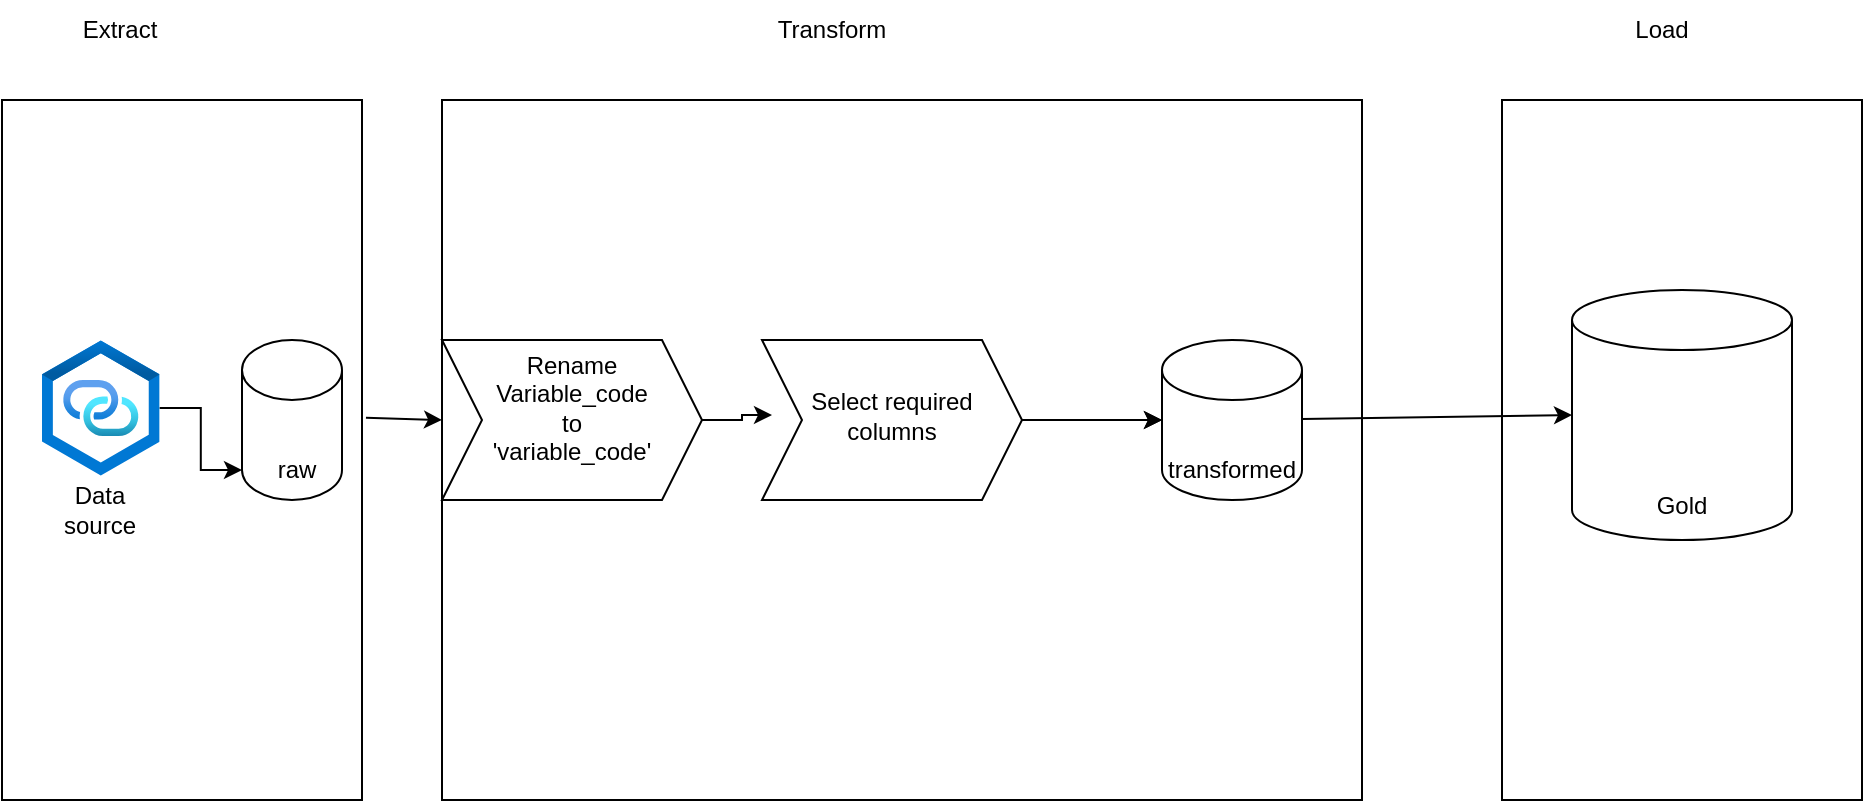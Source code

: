 <mxfile version="24.7.8">
  <diagram name="Page-1" id="7cXiGVH9DQ6tA-V4Wntc">
    <mxGraphModel dx="976" dy="574" grid="1" gridSize="10" guides="1" tooltips="1" connect="1" arrows="1" fold="1" page="1" pageScale="1" pageWidth="850" pageHeight="1100" math="0" shadow="0">
      <root>
        <mxCell id="0" />
        <mxCell id="1" parent="0" />
        <mxCell id="2m7OcD5IixVZh2SKDoDj-31" value="" style="rounded=0;whiteSpace=wrap;html=1;" vertex="1" parent="1">
          <mxGeometry x="780" y="90" width="180" height="350" as="geometry" />
        </mxCell>
        <mxCell id="2m7OcD5IixVZh2SKDoDj-23" value="" style="rounded=0;whiteSpace=wrap;html=1;" vertex="1" parent="1">
          <mxGeometry x="250" y="90" width="460" height="350" as="geometry" />
        </mxCell>
        <mxCell id="2m7OcD5IixVZh2SKDoDj-11" value="" style="rounded=0;whiteSpace=wrap;html=1;" vertex="1" parent="1">
          <mxGeometry x="30" y="90" width="180" height="350" as="geometry" />
        </mxCell>
        <mxCell id="2m7OcD5IixVZh2SKDoDj-4" value="" style="shape=cylinder3;whiteSpace=wrap;html=1;boundedLbl=1;backgroundOutline=1;size=15;" vertex="1" parent="1">
          <mxGeometry x="150" y="210" width="50" height="80" as="geometry" />
        </mxCell>
        <mxCell id="2m7OcD5IixVZh2SKDoDj-5" value="" style="endArrow=classic;html=1;rounded=0;exitX=1.011;exitY=0.454;exitDx=0;exitDy=0;exitPerimeter=0;" edge="1" parent="1" source="2m7OcD5IixVZh2SKDoDj-11">
          <mxGeometry width="50" height="50" relative="1" as="geometry">
            <mxPoint x="235" y="249.5" as="sourcePoint" />
            <mxPoint x="250" y="250" as="targetPoint" />
            <Array as="points" />
          </mxGeometry>
        </mxCell>
        <mxCell id="2m7OcD5IixVZh2SKDoDj-7" value="" style="endArrow=classic;html=1;rounded=0;entryX=0;entryY=0.5;entryDx=0;entryDy=0;entryPerimeter=0;" edge="1" parent="1" source="2m7OcD5IixVZh2SKDoDj-15" target="2m7OcD5IixVZh2SKDoDj-8">
          <mxGeometry width="50" height="50" relative="1" as="geometry">
            <mxPoint x="580" y="250" as="sourcePoint" />
            <mxPoint x="649" y="250" as="targetPoint" />
            <Array as="points" />
          </mxGeometry>
        </mxCell>
        <mxCell id="2m7OcD5IixVZh2SKDoDj-8" value="" style="shape=cylinder3;whiteSpace=wrap;html=1;boundedLbl=1;backgroundOutline=1;size=15;" vertex="1" parent="1">
          <mxGeometry x="815" y="185" width="110" height="125" as="geometry" />
        </mxCell>
        <mxCell id="2m7OcD5IixVZh2SKDoDj-14" value="raw" style="text;html=1;align=center;verticalAlign=middle;whiteSpace=wrap;rounded=0;" vertex="1" parent="1">
          <mxGeometry x="150" y="260" width="55" height="30" as="geometry" />
        </mxCell>
        <mxCell id="2m7OcD5IixVZh2SKDoDj-16" value="" style="endArrow=classic;html=1;rounded=0;exitX=1;exitY=0.5;exitDx=0;exitDy=0;" edge="1" parent="1" target="2m7OcD5IixVZh2SKDoDj-15">
          <mxGeometry width="50" height="50" relative="1" as="geometry">
            <mxPoint x="430" y="250" as="sourcePoint" />
            <mxPoint x="570" y="250" as="targetPoint" />
            <Array as="points" />
          </mxGeometry>
        </mxCell>
        <mxCell id="2m7OcD5IixVZh2SKDoDj-18" value="Gold" style="text;html=1;align=center;verticalAlign=middle;whiteSpace=wrap;rounded=0;" vertex="1" parent="1">
          <mxGeometry x="840" y="278" width="60" height="30" as="geometry" />
        </mxCell>
        <mxCell id="2m7OcD5IixVZh2SKDoDj-19" value="Data source" style="text;html=1;align=center;verticalAlign=middle;whiteSpace=wrap;rounded=0;" vertex="1" parent="1">
          <mxGeometry x="48.8" y="280" width="60" height="30" as="geometry" />
        </mxCell>
        <mxCell id="2m7OcD5IixVZh2SKDoDj-27" value="" style="edgeStyle=orthogonalEdgeStyle;rounded=0;orthogonalLoop=1;jettySize=auto;html=1;" edge="1" parent="1" source="2m7OcD5IixVZh2SKDoDj-21" target="2m7OcD5IixVZh2SKDoDj-14">
          <mxGeometry relative="1" as="geometry" />
        </mxCell>
        <mxCell id="2m7OcD5IixVZh2SKDoDj-21" value="" style="image;aspect=fixed;html=1;points=[];align=center;fontSize=12;image=img/lib/azure2/networking/Private_Link_Hub.svg;" vertex="1" parent="1">
          <mxGeometry x="50" y="210" width="58.8" height="68" as="geometry" />
        </mxCell>
        <mxCell id="2m7OcD5IixVZh2SKDoDj-22" value="Extract" style="text;html=1;align=center;verticalAlign=middle;whiteSpace=wrap;rounded=0;" vertex="1" parent="1">
          <mxGeometry x="58.8" y="40" width="60" height="30" as="geometry" />
        </mxCell>
        <mxCell id="2m7OcD5IixVZh2SKDoDj-24" value="Transform" style="text;html=1;align=center;verticalAlign=middle;whiteSpace=wrap;rounded=0;" vertex="1" parent="1">
          <mxGeometry x="415" y="40" width="60" height="30" as="geometry" />
        </mxCell>
        <mxCell id="2m7OcD5IixVZh2SKDoDj-25" value="Load" style="text;html=1;align=center;verticalAlign=middle;whiteSpace=wrap;rounded=0;movable=1;resizable=1;rotatable=1;deletable=1;editable=1;locked=0;connectable=1;" vertex="1" parent="1">
          <mxGeometry x="830" y="40" width="60" height="30" as="geometry" />
        </mxCell>
        <mxCell id="2m7OcD5IixVZh2SKDoDj-36" value="" style="edgeStyle=orthogonalEdgeStyle;rounded=0;orthogonalLoop=1;jettySize=auto;html=1;" edge="1" parent="1" source="2m7OcD5IixVZh2SKDoDj-32" target="2m7OcD5IixVZh2SKDoDj-30">
          <mxGeometry relative="1" as="geometry" />
        </mxCell>
        <mxCell id="2m7OcD5IixVZh2SKDoDj-32" value="" style="shape=step;perimeter=stepPerimeter;whiteSpace=wrap;html=1;fixedSize=1;" vertex="1" parent="1">
          <mxGeometry x="250" y="210" width="130" height="80" as="geometry" />
        </mxCell>
        <mxCell id="2m7OcD5IixVZh2SKDoDj-29" value="Rename Variable_code to &#39;variable_code&#39;" style="text;html=1;align=center;verticalAlign=middle;whiteSpace=wrap;rounded=0;" vertex="1" parent="1">
          <mxGeometry x="275" y="219" width="80" height="50" as="geometry" />
        </mxCell>
        <mxCell id="2m7OcD5IixVZh2SKDoDj-33" value="" style="shape=step;perimeter=stepPerimeter;whiteSpace=wrap;html=1;fixedSize=1;" vertex="1" parent="1">
          <mxGeometry x="410" y="210" width="130" height="80" as="geometry" />
        </mxCell>
        <mxCell id="2m7OcD5IixVZh2SKDoDj-30" value="Select required columns" style="text;html=1;align=center;verticalAlign=middle;whiteSpace=wrap;rounded=0;" vertex="1" parent="1">
          <mxGeometry x="415" y="232.5" width="120" height="30" as="geometry" />
        </mxCell>
        <mxCell id="2m7OcD5IixVZh2SKDoDj-34" value="" style="endArrow=classic;html=1;rounded=0;entryX=0;entryY=0.5;entryDx=0;entryDy=0;entryPerimeter=0;" edge="1" parent="1" target="2m7OcD5IixVZh2SKDoDj-15">
          <mxGeometry width="50" height="50" relative="1" as="geometry">
            <mxPoint x="580" y="250" as="sourcePoint" />
            <mxPoint x="815" y="248" as="targetPoint" />
            <Array as="points" />
          </mxGeometry>
        </mxCell>
        <mxCell id="2m7OcD5IixVZh2SKDoDj-15" value="" style="shape=cylinder3;whiteSpace=wrap;html=1;boundedLbl=1;backgroundOutline=1;size=15;" vertex="1" parent="1">
          <mxGeometry x="610" y="210" width="70" height="80" as="geometry" />
        </mxCell>
        <mxCell id="2m7OcD5IixVZh2SKDoDj-17" value="transformed" style="text;html=1;align=center;verticalAlign=middle;whiteSpace=wrap;rounded=0;" vertex="1" parent="1">
          <mxGeometry x="615" y="260" width="60" height="30" as="geometry" />
        </mxCell>
      </root>
    </mxGraphModel>
  </diagram>
</mxfile>
